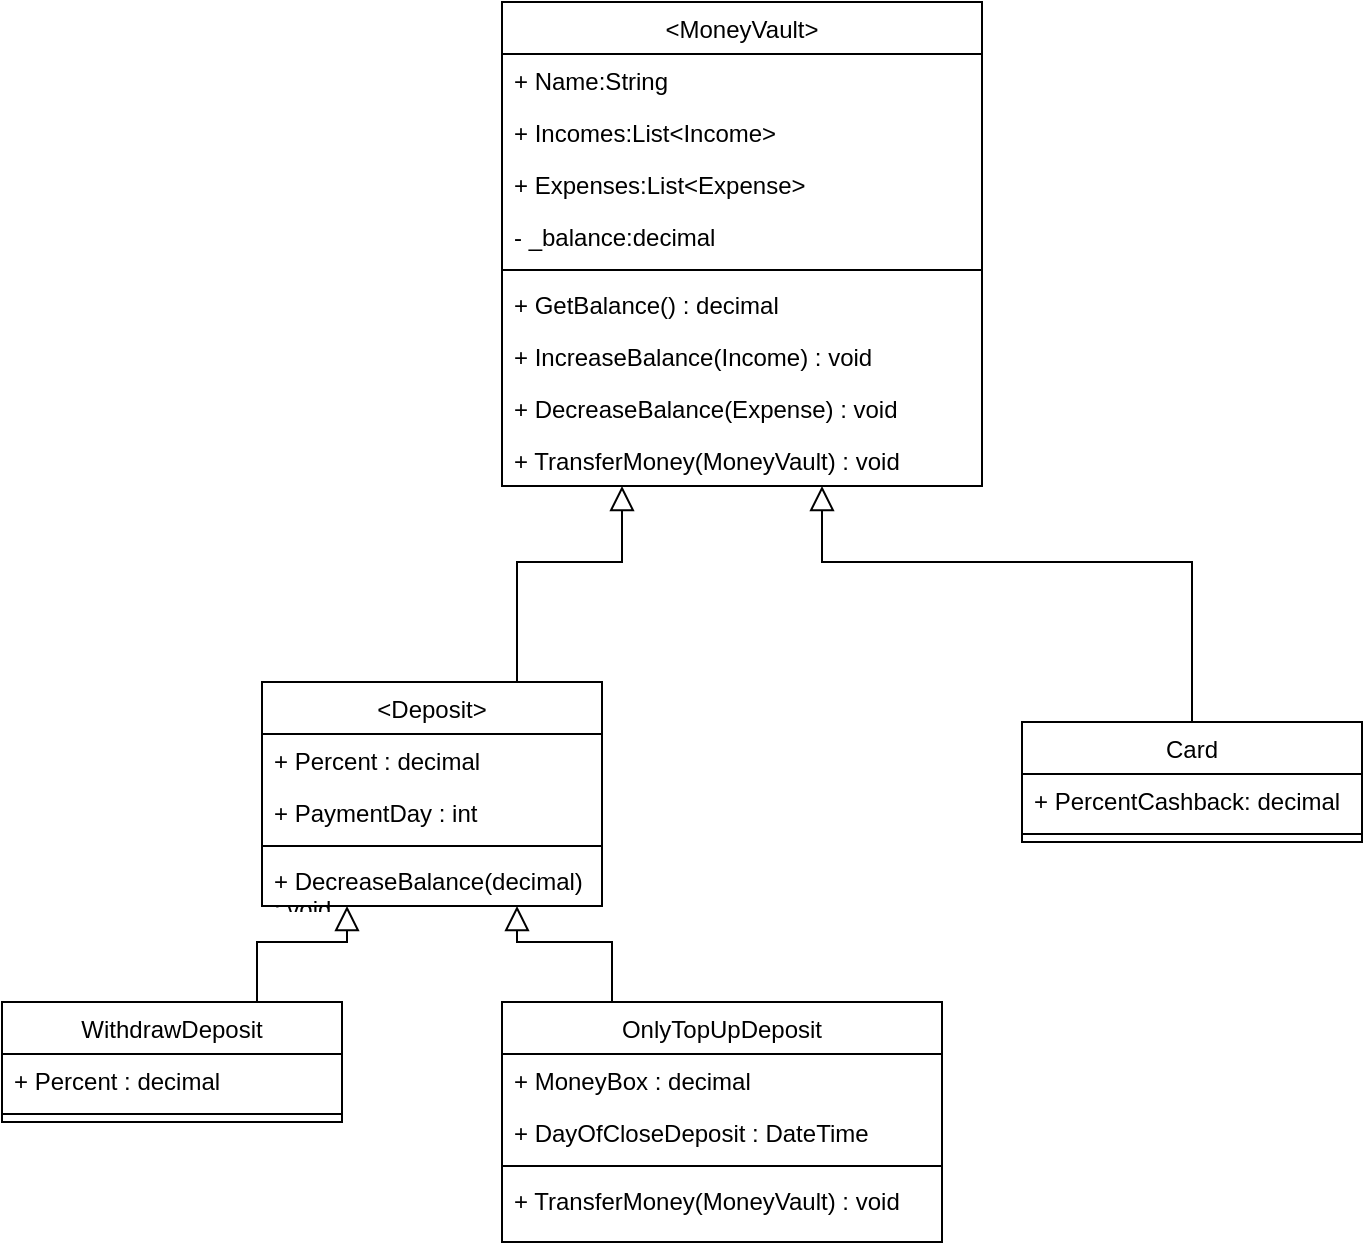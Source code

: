 <mxfile version="15.7.3" type="github">
  <diagram id="C5RBs43oDa-KdzZeNtuy" name="Page-1">
    <mxGraphModel dx="1221" dy="644" grid="1" gridSize="10" guides="1" tooltips="1" connect="1" arrows="1" fold="1" page="1" pageScale="1" pageWidth="827" pageHeight="1169" math="0" shadow="0">
      <root>
        <mxCell id="WIyWlLk6GJQsqaUBKTNV-0" />
        <mxCell id="WIyWlLk6GJQsqaUBKTNV-1" parent="WIyWlLk6GJQsqaUBKTNV-0" />
        <mxCell id="RqrzYvL_C6N4psPBMKRg-0" value="&lt;MoneyVault&gt;" style="swimlane;fontStyle=0;align=center;verticalAlign=top;childLayout=stackLayout;horizontal=1;startSize=26;horizontalStack=0;resizeParent=1;resizeLast=0;collapsible=1;marginBottom=0;rounded=0;shadow=0;strokeWidth=1;" vertex="1" parent="WIyWlLk6GJQsqaUBKTNV-1">
          <mxGeometry x="323" y="40" width="240" height="242" as="geometry">
            <mxRectangle x="290" y="528" width="160" height="26" as="alternateBounds" />
          </mxGeometry>
        </mxCell>
        <mxCell id="RqrzYvL_C6N4psPBMKRg-1" value="+ Name:String" style="text;align=left;verticalAlign=top;spacingLeft=4;spacingRight=4;overflow=hidden;rotatable=0;points=[[0,0.5],[1,0.5]];portConstraint=eastwest;" vertex="1" parent="RqrzYvL_C6N4psPBMKRg-0">
          <mxGeometry y="26" width="240" height="26" as="geometry" />
        </mxCell>
        <mxCell id="RqrzYvL_C6N4psPBMKRg-3" value="+ Incomes:List&lt;Income&gt;" style="text;align=left;verticalAlign=top;spacingLeft=4;spacingRight=4;overflow=hidden;rotatable=0;points=[[0,0.5],[1,0.5]];portConstraint=eastwest;rounded=0;shadow=0;html=0;" vertex="1" parent="RqrzYvL_C6N4psPBMKRg-0">
          <mxGeometry y="52" width="240" height="26" as="geometry" />
        </mxCell>
        <mxCell id="RqrzYvL_C6N4psPBMKRg-6" value="+ Expenses:List&lt;Expense&gt;" style="text;align=left;verticalAlign=top;spacingLeft=4;spacingRight=4;overflow=hidden;rotatable=0;points=[[0,0.5],[1,0.5]];portConstraint=eastwest;rounded=0;shadow=0;html=0;" vertex="1" parent="RqrzYvL_C6N4psPBMKRg-0">
          <mxGeometry y="78" width="240" height="26" as="geometry" />
        </mxCell>
        <mxCell id="RqrzYvL_C6N4psPBMKRg-2" value="- _balance:decimal" style="text;align=left;verticalAlign=top;spacingLeft=4;spacingRight=4;overflow=hidden;rotatable=0;points=[[0,0.5],[1,0.5]];portConstraint=eastwest;rounded=0;shadow=0;html=0;" vertex="1" parent="RqrzYvL_C6N4psPBMKRg-0">
          <mxGeometry y="104" width="240" height="26" as="geometry" />
        </mxCell>
        <mxCell id="RqrzYvL_C6N4psPBMKRg-4" value="" style="line;html=1;strokeWidth=1;align=left;verticalAlign=middle;spacingTop=-1;spacingLeft=3;spacingRight=3;rotatable=0;labelPosition=right;points=[];portConstraint=eastwest;" vertex="1" parent="RqrzYvL_C6N4psPBMKRg-0">
          <mxGeometry y="130" width="240" height="8" as="geometry" />
        </mxCell>
        <mxCell id="RqrzYvL_C6N4psPBMKRg-5" value="+ GetBalance() : decimal" style="text;align=left;verticalAlign=top;spacingLeft=4;spacingRight=4;overflow=hidden;rotatable=0;points=[[0,0.5],[1,0.5]];portConstraint=eastwest;whiteSpace=wrap;" vertex="1" parent="RqrzYvL_C6N4psPBMKRg-0">
          <mxGeometry y="138" width="240" height="26" as="geometry" />
        </mxCell>
        <mxCell id="RqrzYvL_C6N4psPBMKRg-39" value="+ IncreaseBalance(Income) : void" style="text;align=left;verticalAlign=top;spacingLeft=4;spacingRight=4;overflow=hidden;rotatable=0;points=[[0,0.5],[1,0.5]];portConstraint=eastwest;whiteSpace=wrap;" vertex="1" parent="RqrzYvL_C6N4psPBMKRg-0">
          <mxGeometry y="164" width="240" height="26" as="geometry" />
        </mxCell>
        <mxCell id="RqrzYvL_C6N4psPBMKRg-7" value="+ DecreaseBalance(Expense) : void" style="text;align=left;verticalAlign=top;spacingLeft=4;spacingRight=4;overflow=hidden;rotatable=0;points=[[0,0.5],[1,0.5]];portConstraint=eastwest;whiteSpace=wrap;" vertex="1" parent="RqrzYvL_C6N4psPBMKRg-0">
          <mxGeometry y="190" width="240" height="26" as="geometry" />
        </mxCell>
        <mxCell id="RqrzYvL_C6N4psPBMKRg-37" value="+ TransferMoney(MoneyVault) : void" style="text;align=left;verticalAlign=top;spacingLeft=4;spacingRight=4;overflow=hidden;rotatable=0;points=[[0,0.5],[1,0.5]];portConstraint=eastwest;whiteSpace=wrap;" vertex="1" parent="RqrzYvL_C6N4psPBMKRg-0">
          <mxGeometry y="216" width="240" height="26" as="geometry" />
        </mxCell>
        <mxCell id="RqrzYvL_C6N4psPBMKRg-8" value="Card" style="swimlane;fontStyle=0;align=center;verticalAlign=top;childLayout=stackLayout;horizontal=1;startSize=26;horizontalStack=0;resizeParent=1;resizeLast=0;collapsible=1;marginBottom=0;rounded=0;shadow=0;strokeWidth=1;" vertex="1" parent="WIyWlLk6GJQsqaUBKTNV-1">
          <mxGeometry x="583" y="400" width="170" height="60" as="geometry">
            <mxRectangle x="530" y="820" width="160" height="26" as="alternateBounds" />
          </mxGeometry>
        </mxCell>
        <mxCell id="RqrzYvL_C6N4psPBMKRg-9" value="+ PercentCashback: decimal" style="text;align=left;verticalAlign=top;spacingLeft=4;spacingRight=4;overflow=hidden;rotatable=0;points=[[0,0.5],[1,0.5]];portConstraint=eastwest;" vertex="1" parent="RqrzYvL_C6N4psPBMKRg-8">
          <mxGeometry y="26" width="170" height="26" as="geometry" />
        </mxCell>
        <mxCell id="RqrzYvL_C6N4psPBMKRg-11" value="" style="line;html=1;strokeWidth=1;align=left;verticalAlign=middle;spacingTop=-1;spacingLeft=3;spacingRight=3;rotatable=0;labelPosition=right;points=[];portConstraint=eastwest;" vertex="1" parent="RqrzYvL_C6N4psPBMKRg-8">
          <mxGeometry y="52" width="170" height="8" as="geometry" />
        </mxCell>
        <mxCell id="RqrzYvL_C6N4psPBMKRg-15" value="&lt;Deposit&gt;" style="swimlane;fontStyle=0;align=center;verticalAlign=top;childLayout=stackLayout;horizontal=1;startSize=26;horizontalStack=0;resizeParent=1;resizeLast=0;collapsible=1;marginBottom=0;rounded=0;shadow=0;strokeWidth=1;" vertex="1" parent="WIyWlLk6GJQsqaUBKTNV-1">
          <mxGeometry x="203" y="380" width="170" height="112" as="geometry">
            <mxRectangle x="130" y="380" width="160" height="26" as="alternateBounds" />
          </mxGeometry>
        </mxCell>
        <mxCell id="RqrzYvL_C6N4psPBMKRg-17" value="+ Percent : decimal" style="text;align=left;verticalAlign=top;spacingLeft=4;spacingRight=4;overflow=hidden;rotatable=0;points=[[0,0.5],[1,0.5]];portConstraint=eastwest;rounded=0;shadow=0;html=0;" vertex="1" parent="RqrzYvL_C6N4psPBMKRg-15">
          <mxGeometry y="26" width="170" height="26" as="geometry" />
        </mxCell>
        <mxCell id="RqrzYvL_C6N4psPBMKRg-32" value="+ PaymentDay : int" style="text;align=left;verticalAlign=top;spacingLeft=4;spacingRight=4;overflow=hidden;rotatable=0;points=[[0,0.5],[1,0.5]];portConstraint=eastwest;rounded=0;shadow=0;html=0;" vertex="1" parent="RqrzYvL_C6N4psPBMKRg-15">
          <mxGeometry y="52" width="170" height="26" as="geometry" />
        </mxCell>
        <mxCell id="RqrzYvL_C6N4psPBMKRg-18" value="" style="line;html=1;strokeWidth=1;align=left;verticalAlign=middle;spacingTop=-1;spacingLeft=3;spacingRight=3;rotatable=0;labelPosition=right;points=[];portConstraint=eastwest;" vertex="1" parent="RqrzYvL_C6N4psPBMKRg-15">
          <mxGeometry y="78" width="170" height="8" as="geometry" />
        </mxCell>
        <mxCell id="RqrzYvL_C6N4psPBMKRg-40" value="+ DecreaseBalance(decimal) : void" style="text;align=left;verticalAlign=top;spacingLeft=4;spacingRight=4;overflow=hidden;rotatable=0;points=[[0,0.5],[1,0.5]];portConstraint=eastwest;whiteSpace=wrap;" vertex="1" parent="RqrzYvL_C6N4psPBMKRg-15">
          <mxGeometry y="86" width="170" height="26" as="geometry" />
        </mxCell>
        <mxCell id="RqrzYvL_C6N4psPBMKRg-22" value="" style="endArrow=block;endSize=10;endFill=0;shadow=0;strokeWidth=1;rounded=0;edgeStyle=elbowEdgeStyle;elbow=vertical;exitX=0.5;exitY=0;exitDx=0;exitDy=0;" edge="1" parent="WIyWlLk6GJQsqaUBKTNV-1" source="RqrzYvL_C6N4psPBMKRg-8" target="RqrzYvL_C6N4psPBMKRg-0">
          <mxGeometry width="160" relative="1" as="geometry">
            <mxPoint x="723" y="120" as="sourcePoint" />
            <mxPoint x="423" y="270" as="targetPoint" />
            <Array as="points">
              <mxPoint x="483" y="320" />
              <mxPoint x="593" y="330" />
              <mxPoint x="493" y="380" />
              <mxPoint x="543" y="330" />
              <mxPoint x="603" y="131" />
            </Array>
          </mxGeometry>
        </mxCell>
        <mxCell id="RqrzYvL_C6N4psPBMKRg-23" value="" style="endArrow=block;endSize=10;endFill=0;shadow=0;strokeWidth=1;rounded=0;edgeStyle=elbowEdgeStyle;elbow=vertical;exitX=0.75;exitY=0;exitDx=0;exitDy=0;entryX=0.25;entryY=1;entryDx=0;entryDy=0;" edge="1" parent="WIyWlLk6GJQsqaUBKTNV-1" source="RqrzYvL_C6N4psPBMKRg-15" target="RqrzYvL_C6N4psPBMKRg-0">
          <mxGeometry width="160" relative="1" as="geometry">
            <mxPoint x="398" y="500.0" as="sourcePoint" />
            <mxPoint x="383" y="300" as="targetPoint" />
            <Array as="points">
              <mxPoint x="353" y="320" />
            </Array>
          </mxGeometry>
        </mxCell>
        <mxCell id="RqrzYvL_C6N4psPBMKRg-24" value="WithdrawDeposit" style="swimlane;fontStyle=0;align=center;verticalAlign=top;childLayout=stackLayout;horizontal=1;startSize=26;horizontalStack=0;resizeParent=1;resizeLast=0;collapsible=1;marginBottom=0;rounded=0;shadow=0;strokeWidth=1;" vertex="1" parent="WIyWlLk6GJQsqaUBKTNV-1">
          <mxGeometry x="73" y="540" width="170" height="60" as="geometry">
            <mxRectangle x="130" y="380" width="160" height="26" as="alternateBounds" />
          </mxGeometry>
        </mxCell>
        <mxCell id="RqrzYvL_C6N4psPBMKRg-25" value="+ Percent : decimal" style="text;align=left;verticalAlign=top;spacingLeft=4;spacingRight=4;overflow=hidden;rotatable=0;points=[[0,0.5],[1,0.5]];portConstraint=eastwest;rounded=0;shadow=0;html=0;" vertex="1" parent="RqrzYvL_C6N4psPBMKRg-24">
          <mxGeometry y="26" width="170" height="26" as="geometry" />
        </mxCell>
        <mxCell id="RqrzYvL_C6N4psPBMKRg-26" value="" style="line;html=1;strokeWidth=1;align=left;verticalAlign=middle;spacingTop=-1;spacingLeft=3;spacingRight=3;rotatable=0;labelPosition=right;points=[];portConstraint=eastwest;" vertex="1" parent="RqrzYvL_C6N4psPBMKRg-24">
          <mxGeometry y="52" width="170" height="8" as="geometry" />
        </mxCell>
        <mxCell id="RqrzYvL_C6N4psPBMKRg-27" value="OnlyTopUpDeposit" style="swimlane;fontStyle=0;align=center;verticalAlign=top;childLayout=stackLayout;horizontal=1;startSize=26;horizontalStack=0;resizeParent=1;resizeLast=0;collapsible=1;marginBottom=0;rounded=0;shadow=0;strokeWidth=1;" vertex="1" parent="WIyWlLk6GJQsqaUBKTNV-1">
          <mxGeometry x="323" y="540" width="220" height="120" as="geometry">
            <mxRectangle x="130" y="380" width="160" height="26" as="alternateBounds" />
          </mxGeometry>
        </mxCell>
        <mxCell id="RqrzYvL_C6N4psPBMKRg-28" value="+ MoneyBox : decimal" style="text;align=left;verticalAlign=top;spacingLeft=4;spacingRight=4;overflow=hidden;rotatable=0;points=[[0,0.5],[1,0.5]];portConstraint=eastwest;rounded=0;shadow=0;html=0;" vertex="1" parent="RqrzYvL_C6N4psPBMKRg-27">
          <mxGeometry y="26" width="220" height="26" as="geometry" />
        </mxCell>
        <mxCell id="RqrzYvL_C6N4psPBMKRg-35" value="+ DayOfCloseDeposit : DateTime" style="text;align=left;verticalAlign=top;spacingLeft=4;spacingRight=4;overflow=hidden;rotatable=0;points=[[0,0.5],[1,0.5]];portConstraint=eastwest;rounded=0;shadow=0;html=0;" vertex="1" parent="RqrzYvL_C6N4psPBMKRg-27">
          <mxGeometry y="52" width="220" height="26" as="geometry" />
        </mxCell>
        <mxCell id="RqrzYvL_C6N4psPBMKRg-29" value="" style="line;html=1;strokeWidth=1;align=left;verticalAlign=middle;spacingTop=-1;spacingLeft=3;spacingRight=3;rotatable=0;labelPosition=right;points=[];portConstraint=eastwest;" vertex="1" parent="RqrzYvL_C6N4psPBMKRg-27">
          <mxGeometry y="78" width="220" height="8" as="geometry" />
        </mxCell>
        <mxCell id="RqrzYvL_C6N4psPBMKRg-38" value="+ TransferMoney(MoneyVault) : void" style="text;align=left;verticalAlign=top;spacingLeft=4;spacingRight=4;overflow=hidden;rotatable=0;points=[[0,0.5],[1,0.5]];portConstraint=eastwest;whiteSpace=wrap;" vertex="1" parent="RqrzYvL_C6N4psPBMKRg-27">
          <mxGeometry y="86" width="220" height="26" as="geometry" />
        </mxCell>
        <mxCell id="RqrzYvL_C6N4psPBMKRg-30" value="" style="endArrow=block;endSize=10;endFill=0;shadow=0;strokeWidth=1;rounded=0;edgeStyle=elbowEdgeStyle;elbow=vertical;exitX=0.75;exitY=0;exitDx=0;exitDy=0;entryX=0.25;entryY=1;entryDx=0;entryDy=0;" edge="1" parent="WIyWlLk6GJQsqaUBKTNV-1" source="RqrzYvL_C6N4psPBMKRg-24" target="RqrzYvL_C6N4psPBMKRg-15">
          <mxGeometry width="160" relative="1" as="geometry">
            <mxPoint x="250.5" y="580.0" as="sourcePoint" />
            <mxPoint x="303" y="520.0" as="targetPoint" />
            <Array as="points">
              <mxPoint x="223" y="510" />
              <mxPoint x="383" y="611" />
            </Array>
          </mxGeometry>
        </mxCell>
        <mxCell id="RqrzYvL_C6N4psPBMKRg-31" value="" style="endArrow=block;endSize=10;endFill=0;shadow=0;strokeWidth=1;rounded=0;edgeStyle=elbowEdgeStyle;elbow=vertical;exitX=0.25;exitY=0;exitDx=0;exitDy=0;entryX=0.75;entryY=1;entryDx=0;entryDy=0;" edge="1" parent="WIyWlLk6GJQsqaUBKTNV-1" source="RqrzYvL_C6N4psPBMKRg-27" target="RqrzYvL_C6N4psPBMKRg-15">
          <mxGeometry width="160" relative="1" as="geometry">
            <mxPoint x="348" y="620.0" as="sourcePoint" />
            <mxPoint x="273" y="560.0" as="targetPoint" />
            <Array as="points">
              <mxPoint x="363" y="510" />
              <mxPoint x="273" y="580" />
              <mxPoint x="403" y="451" />
            </Array>
          </mxGeometry>
        </mxCell>
      </root>
    </mxGraphModel>
  </diagram>
</mxfile>
